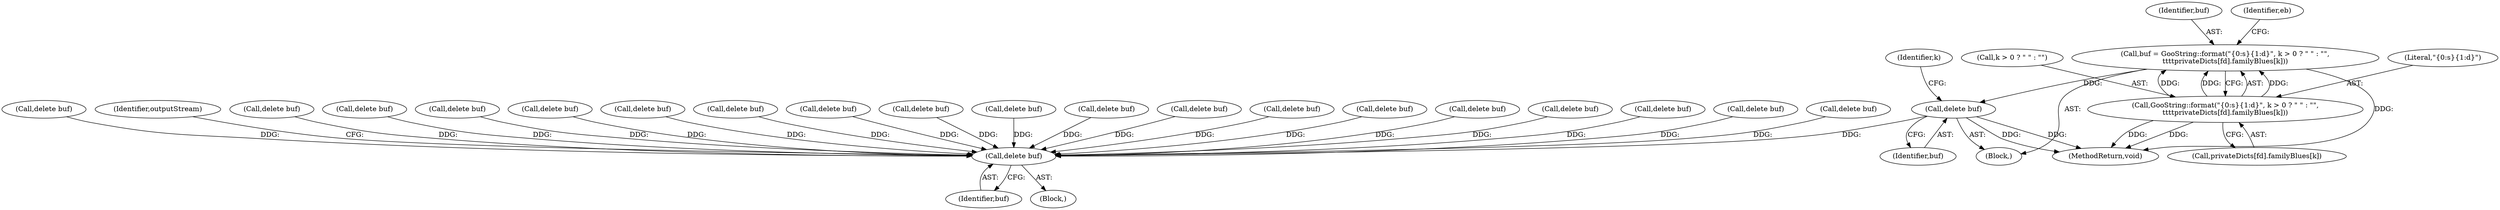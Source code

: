 digraph "0_poppler_da63c35549e8852a410946ab016a3f25ac701bdf@API" {
"1000762" [label="(Call,delete buf)"];
"1000741" [label="(Call,buf = GooString::format(\"{0:s}{1:d}\", k > 0 ? \" \" : \"\",\n\t\t\t\tprivateDicts[fd].familyBlues[k]))"];
"1000743" [label="(Call,GooString::format(\"{0:s}{1:d}\", k > 0 ? \" \" : \"\",\n\t\t\t\tprivateDicts[fd].familyBlues[k]))"];
"1000355" [label="(Call,delete buf)"];
"1000743" [label="(Call,GooString::format(\"{0:s}{1:d}\", k > 0 ? \" \" : \"\",\n\t\t\t\tprivateDicts[fd].familyBlues[k]))"];
"1000762" [label="(Call,delete buf)"];
"1000842" [label="(Call,delete buf)"];
"1000751" [label="(Call,privateDicts[fd].familyBlues[k])"];
"1000658" [label="(Call,delete buf)"];
"1000912" [label="(Call,delete buf)"];
"1000763" [label="(Identifier,buf)"];
"1000356" [label="(Identifier,buf)"];
"1000355" [label="(Call,delete buf)"];
"1000745" [label="(Call,k > 0 ? \" \" : \"\")"];
"1000295" [label="(Block,)"];
"1001135" [label="(Call,delete buf)"];
"1000529" [label="(Call,delete buf)"];
"1000497" [label="(Call,delete buf)"];
"1001111" [label="(Call,delete buf)"];
"1000814" [label="(Call,delete buf)"];
"1000742" [label="(Identifier,buf)"];
"1000890" [label="(Call,delete buf)"];
"1001087" [label="(Call,delete buf)"];
"1000760" [label="(Identifier,eb)"];
"1000740" [label="(Block,)"];
"1000934" [label="(Call,delete buf)"];
"1000477" [label="(Call,delete buf)"];
"1000866" [label="(Call,delete buf)"];
"1000710" [label="(Call,delete buf)"];
"1000358" [label="(Identifier,outputStream)"];
"1000982" [label="(Call,delete buf)"];
"1001258" [label="(Call,delete buf)"];
"1000545" [label="(Call,delete buf)"];
"1000741" [label="(Call,buf = GooString::format(\"{0:s}{1:d}\", k > 0 ? \" \" : \"\",\n\t\t\t\tprivateDicts[fd].familyBlues[k]))"];
"1001034" [label="(Call,delete buf)"];
"1000744" [label="(Literal,\"{0:s}{1:d}\")"];
"1000739" [label="(Identifier,k)"];
"1001475" [label="(MethodReturn,void)"];
"1001063" [label="(Call,delete buf)"];
"1000762" -> "1000740"  [label="AST: "];
"1000762" -> "1000763"  [label="CFG: "];
"1000763" -> "1000762"  [label="AST: "];
"1000739" -> "1000762"  [label="CFG: "];
"1000762" -> "1001475"  [label="DDG: "];
"1000762" -> "1001475"  [label="DDG: "];
"1000762" -> "1000355"  [label="DDG: "];
"1000741" -> "1000762"  [label="DDG: "];
"1000741" -> "1000740"  [label="AST: "];
"1000741" -> "1000743"  [label="CFG: "];
"1000742" -> "1000741"  [label="AST: "];
"1000743" -> "1000741"  [label="AST: "];
"1000760" -> "1000741"  [label="CFG: "];
"1000741" -> "1001475"  [label="DDG: "];
"1000743" -> "1000741"  [label="DDG: "];
"1000743" -> "1000741"  [label="DDG: "];
"1000743" -> "1000741"  [label="DDG: "];
"1000743" -> "1000751"  [label="CFG: "];
"1000744" -> "1000743"  [label="AST: "];
"1000745" -> "1000743"  [label="AST: "];
"1000751" -> "1000743"  [label="AST: "];
"1000743" -> "1001475"  [label="DDG: "];
"1000743" -> "1001475"  [label="DDG: "];
"1000355" -> "1000295"  [label="AST: "];
"1000355" -> "1000356"  [label="CFG: "];
"1000356" -> "1000355"  [label="AST: "];
"1000358" -> "1000355"  [label="CFG: "];
"1000934" -> "1000355"  [label="DDG: "];
"1000497" -> "1000355"  [label="DDG: "];
"1001087" -> "1000355"  [label="DDG: "];
"1000545" -> "1000355"  [label="DDG: "];
"1001034" -> "1000355"  [label="DDG: "];
"1001063" -> "1000355"  [label="DDG: "];
"1001135" -> "1000355"  [label="DDG: "];
"1000658" -> "1000355"  [label="DDG: "];
"1001258" -> "1000355"  [label="DDG: "];
"1000477" -> "1000355"  [label="DDG: "];
"1000912" -> "1000355"  [label="DDG: "];
"1001111" -> "1000355"  [label="DDG: "];
"1000890" -> "1000355"  [label="DDG: "];
"1000866" -> "1000355"  [label="DDG: "];
"1000710" -> "1000355"  [label="DDG: "];
"1000842" -> "1000355"  [label="DDG: "];
"1000529" -> "1000355"  [label="DDG: "];
"1000814" -> "1000355"  [label="DDG: "];
"1000982" -> "1000355"  [label="DDG: "];
}
